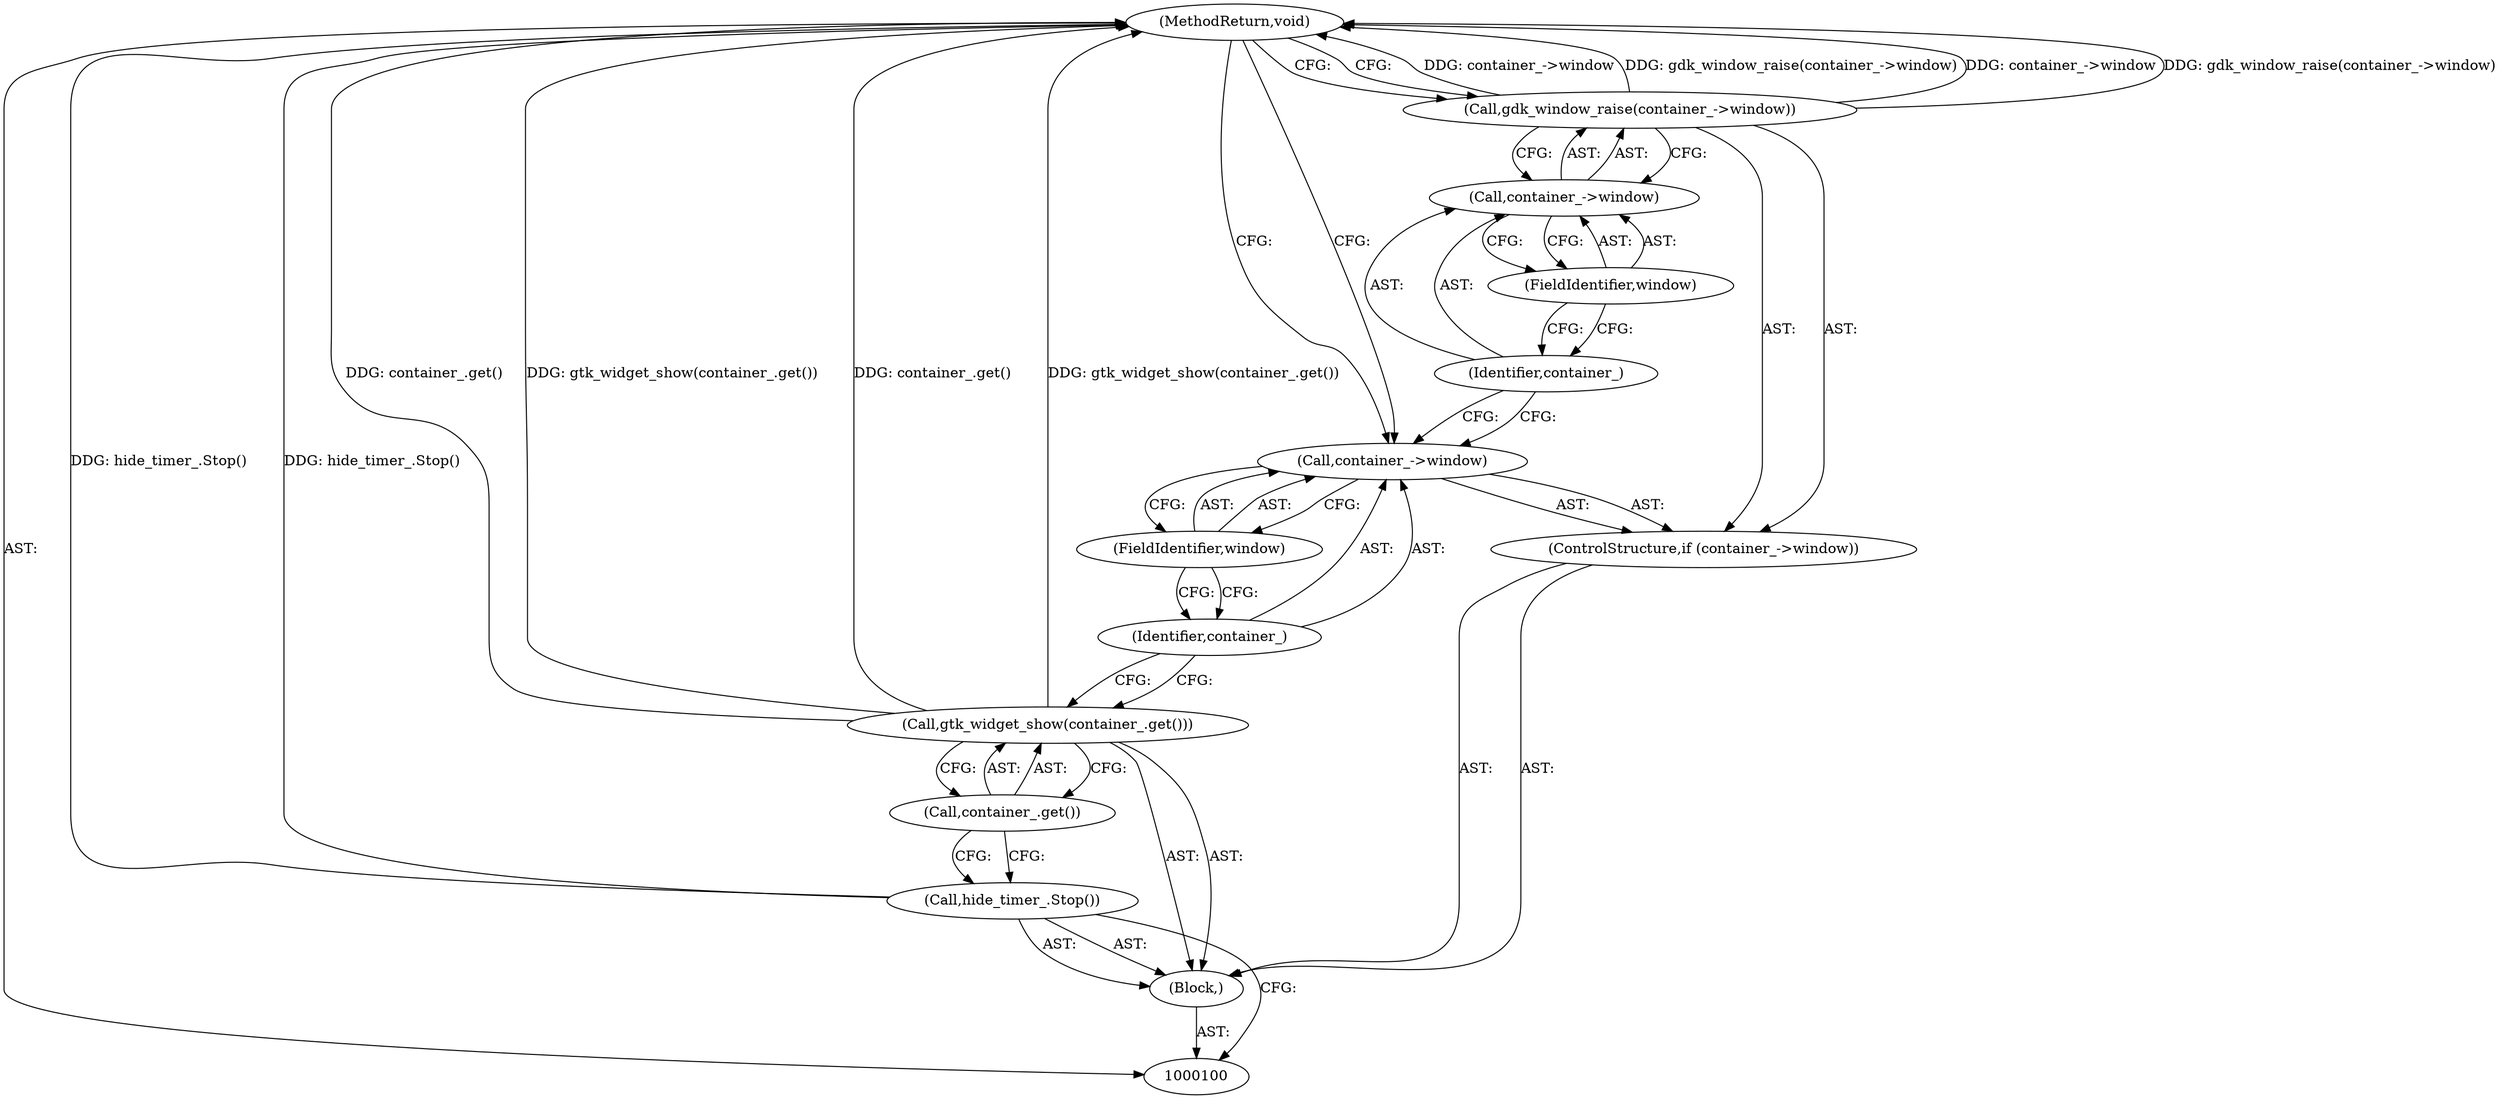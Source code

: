 digraph "0_Chrome_20106b615c3d11637864fcd4dd4de3356c858f2c_1" {
"1000113" [label="(MethodReturn,void)"];
"1000101" [label="(Block,)"];
"1000102" [label="(Call,hide_timer_.Stop())"];
"1000104" [label="(Call,container_.get())"];
"1000103" [label="(Call,gtk_widget_show(container_.get()))"];
"1000108" [label="(FieldIdentifier,window)"];
"1000105" [label="(ControlStructure,if (container_->window))"];
"1000106" [label="(Call,container_->window)"];
"1000107" [label="(Identifier,container_)"];
"1000110" [label="(Call,container_->window)"];
"1000111" [label="(Identifier,container_)"];
"1000112" [label="(FieldIdentifier,window)"];
"1000109" [label="(Call,gdk_window_raise(container_->window))"];
"1000113" -> "1000100"  [label="AST: "];
"1000113" -> "1000109"  [label="CFG: "];
"1000113" -> "1000106"  [label="CFG: "];
"1000103" -> "1000113"  [label="DDG: container_.get()"];
"1000103" -> "1000113"  [label="DDG: gtk_widget_show(container_.get())"];
"1000102" -> "1000113"  [label="DDG: hide_timer_.Stop()"];
"1000109" -> "1000113"  [label="DDG: container_->window"];
"1000109" -> "1000113"  [label="DDG: gdk_window_raise(container_->window)"];
"1000101" -> "1000100"  [label="AST: "];
"1000102" -> "1000101"  [label="AST: "];
"1000103" -> "1000101"  [label="AST: "];
"1000105" -> "1000101"  [label="AST: "];
"1000102" -> "1000101"  [label="AST: "];
"1000102" -> "1000100"  [label="CFG: "];
"1000104" -> "1000102"  [label="CFG: "];
"1000102" -> "1000113"  [label="DDG: hide_timer_.Stop()"];
"1000104" -> "1000103"  [label="AST: "];
"1000104" -> "1000102"  [label="CFG: "];
"1000103" -> "1000104"  [label="CFG: "];
"1000103" -> "1000101"  [label="AST: "];
"1000103" -> "1000104"  [label="CFG: "];
"1000104" -> "1000103"  [label="AST: "];
"1000107" -> "1000103"  [label="CFG: "];
"1000103" -> "1000113"  [label="DDG: container_.get()"];
"1000103" -> "1000113"  [label="DDG: gtk_widget_show(container_.get())"];
"1000108" -> "1000106"  [label="AST: "];
"1000108" -> "1000107"  [label="CFG: "];
"1000106" -> "1000108"  [label="CFG: "];
"1000105" -> "1000101"  [label="AST: "];
"1000106" -> "1000105"  [label="AST: "];
"1000109" -> "1000105"  [label="AST: "];
"1000106" -> "1000105"  [label="AST: "];
"1000106" -> "1000108"  [label="CFG: "];
"1000107" -> "1000106"  [label="AST: "];
"1000108" -> "1000106"  [label="AST: "];
"1000111" -> "1000106"  [label="CFG: "];
"1000113" -> "1000106"  [label="CFG: "];
"1000107" -> "1000106"  [label="AST: "];
"1000107" -> "1000103"  [label="CFG: "];
"1000108" -> "1000107"  [label="CFG: "];
"1000110" -> "1000109"  [label="AST: "];
"1000110" -> "1000112"  [label="CFG: "];
"1000111" -> "1000110"  [label="AST: "];
"1000112" -> "1000110"  [label="AST: "];
"1000109" -> "1000110"  [label="CFG: "];
"1000111" -> "1000110"  [label="AST: "];
"1000111" -> "1000106"  [label="CFG: "];
"1000112" -> "1000111"  [label="CFG: "];
"1000112" -> "1000110"  [label="AST: "];
"1000112" -> "1000111"  [label="CFG: "];
"1000110" -> "1000112"  [label="CFG: "];
"1000109" -> "1000105"  [label="AST: "];
"1000109" -> "1000110"  [label="CFG: "];
"1000110" -> "1000109"  [label="AST: "];
"1000113" -> "1000109"  [label="CFG: "];
"1000109" -> "1000113"  [label="DDG: container_->window"];
"1000109" -> "1000113"  [label="DDG: gdk_window_raise(container_->window)"];
}
